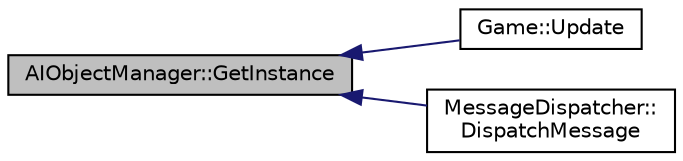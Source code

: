 digraph "AIObjectManager::GetInstance"
{
  edge [fontname="Helvetica",fontsize="10",labelfontname="Helvetica",labelfontsize="10"];
  node [fontname="Helvetica",fontsize="10",shape=record];
  rankdir="LR";
  Node1 [label="AIObjectManager::GetInstance",height=0.2,width=0.4,color="black", fillcolor="grey75", style="filled" fontcolor="black"];
  Node1 -> Node2 [dir="back",color="midnightblue",fontsize="10",style="solid",fontname="Helvetica"];
  Node2 [label="Game::Update",height=0.2,width=0.4,color="black", fillcolor="white", style="filled",URL="$class_game.html#a1c5373c68261c54aff03e6abe40fee52",tooltip="updates all objects that require it "];
  Node1 -> Node3 [dir="back",color="midnightblue",fontsize="10",style="solid",fontname="Helvetica"];
  Node3 [label="MessageDispatcher::\lDispatchMessage",height=0.2,width=0.4,color="black", fillcolor="white", style="filled",URL="$class_message_dispatcher.html#a1127716c5db363660d50c07e598589b0",tooltip="Dispatch message. "];
}
